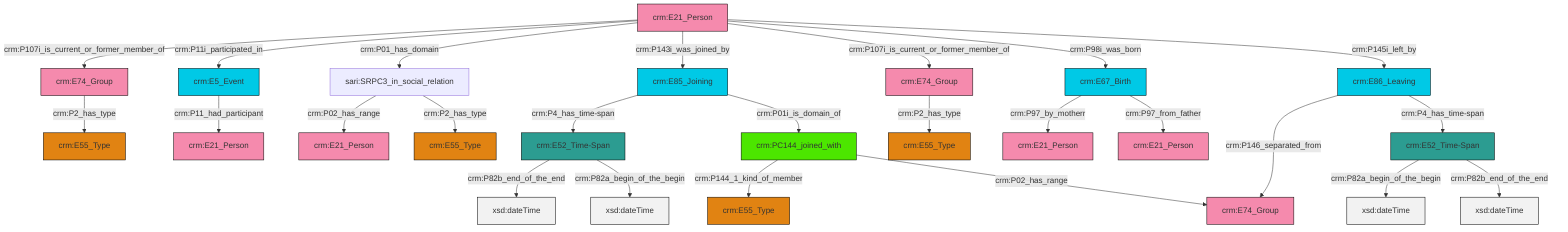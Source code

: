 graph TD
classDef Literal fill:#f2f2f2,stroke:#000000;
classDef CRM_Entity fill:#FFFFFF,stroke:#000000;
classDef Temporal_Entity fill:#00C9E6, stroke:#000000;
classDef Type fill:#E18312, stroke:#000000;
classDef Time-Span fill:#2C9C91, stroke:#000000;
classDef Appellation fill:#FFEB7F, stroke:#000000;
classDef Place fill:#008836, stroke:#000000;
classDef Persistent_Item fill:#B266B2, stroke:#000000;
classDef Conceptual_Object fill:#FFD700, stroke:#000000;
classDef Physical_Thing fill:#D2B48C, stroke:#000000;
classDef Actor fill:#f58aad, stroke:#000000;
classDef PC_Classes fill:#4ce600, stroke:#000000;
classDef Multi fill:#cccccc,stroke:#000000;

0["crm:E86_Leaving"]:::Temporal_Entity -->|crm:P146_separated_from| 1["crm:E74_Group"]:::Actor
2["crm:E52_Time-Span"]:::Time-Span -->|crm:P82b_end_of_the_end| 3[xsd:dateTime]:::Literal
10["crm:E21_Person"]:::Actor -->|crm:P107i_is_current_or_former_member_of| 11["crm:E74_Group"]:::Actor
14["crm:PC144_joined_with"]:::PC_Classes -->|crm:P144_1_kind_of_member| 15["crm:E55_Type"]:::Type
0["crm:E86_Leaving"]:::Temporal_Entity -->|crm:P4_has_time-span| 20["crm:E52_Time-Span"]:::Time-Span
20["crm:E52_Time-Span"]:::Time-Span -->|crm:P82a_begin_of_the_begin| 21[xsd:dateTime]:::Literal
10["crm:E21_Person"]:::Actor -->|crm:P11i_participated_in| 18["crm:E5_Event"]:::Temporal_Entity
22["crm:E67_Birth"]:::Temporal_Entity -->|crm:P97_by_motherr| 8["crm:E21_Person"]:::Actor
12["sari:SRPC3_in_social_relation"]:::Default -->|crm:P02_has_range| 23["crm:E21_Person"]:::Actor
2["crm:E52_Time-Span"]:::Time-Span -->|crm:P82a_begin_of_the_begin| 24[xsd:dateTime]:::Literal
11["crm:E74_Group"]:::Actor -->|crm:P2_has_type| 26["crm:E55_Type"]:::Type
10["crm:E21_Person"]:::Actor -->|crm:P01_has_domain| 12["sari:SRPC3_in_social_relation"]:::Default
14["crm:PC144_joined_with"]:::PC_Classes -->|crm:P02_has_range| 1["crm:E74_Group"]:::Actor
10["crm:E21_Person"]:::Actor -->|crm:P143i_was_joined_by| 29["crm:E85_Joining"]:::Temporal_Entity
12["sari:SRPC3_in_social_relation"]:::Default -->|crm:P2_has_type| 30["crm:E55_Type"]:::Type
10["crm:E21_Person"]:::Actor -->|crm:P107i_is_current_or_former_member_of| 4["crm:E74_Group"]:::Actor
10["crm:E21_Person"]:::Actor -->|crm:P98i_was_born| 22["crm:E67_Birth"]:::Temporal_Entity
4["crm:E74_Group"]:::Actor -->|crm:P2_has_type| 6["crm:E55_Type"]:::Type
20["crm:E52_Time-Span"]:::Time-Span -->|crm:P82b_end_of_the_end| 32[xsd:dateTime]:::Literal
18["crm:E5_Event"]:::Temporal_Entity -->|crm:P11_had_participant| 27["crm:E21_Person"]:::Actor
10["crm:E21_Person"]:::Actor -->|crm:P145i_left_by| 0["crm:E86_Leaving"]:::Temporal_Entity
29["crm:E85_Joining"]:::Temporal_Entity -->|crm:P4_has_time-span| 2["crm:E52_Time-Span"]:::Time-Span
22["crm:E67_Birth"]:::Temporal_Entity -->|crm:P97_from_father| 36["crm:E21_Person"]:::Actor
29["crm:E85_Joining"]:::Temporal_Entity -->|crm:P01i_is_domain_of| 14["crm:PC144_joined_with"]:::PC_Classes